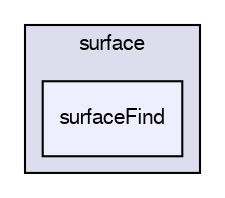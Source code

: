 digraph "applications/utilities/surface/surfaceFind" {
  bgcolor=transparent;
  compound=true
  node [ fontsize="10", fontname="FreeSans"];
  edge [ labelfontsize="10", labelfontname="FreeSans"];
  subgraph clusterdir_f17de662d5fa06afbf0442aecb6ca0a0 {
    graph [ bgcolor="#ddddee", pencolor="black", label="surface" fontname="FreeSans", fontsize="10", URL="dir_f17de662d5fa06afbf0442aecb6ca0a0.html"]
  dir_49cc53a37affccc1a79719b45c86e7e9 [shape=box, label="surfaceFind", style="filled", fillcolor="#eeeeff", pencolor="black", URL="dir_49cc53a37affccc1a79719b45c86e7e9.html"];
  }
}
